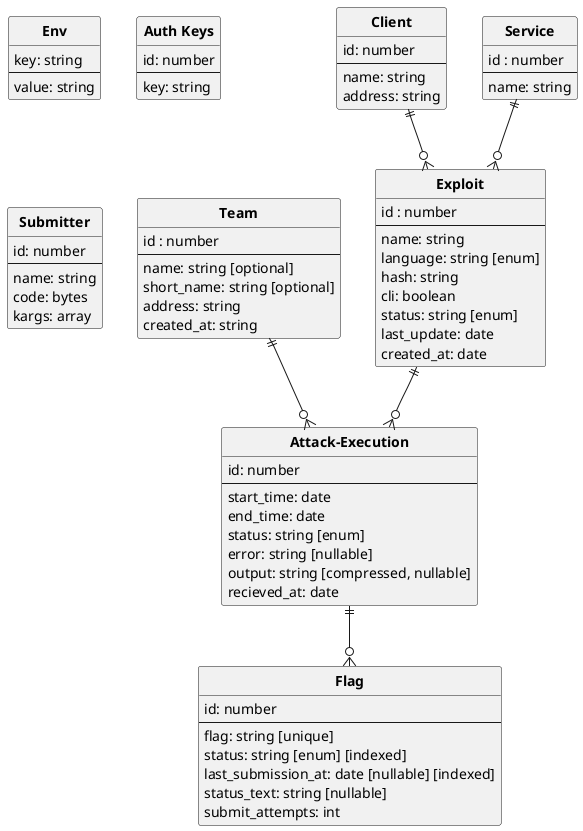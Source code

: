 @startuml er-schema
hide circle


entity "**Env**" as env {
    key: string
    --
    value: string
}

entity "**Exploit**" as exploit{
    id : number
    --
    name: string
    language: string [enum]
    hash: string
    cli: boolean
    status: string [enum]
    last_update: date
    created_at: date
}

entity "**Auth Keys**" as authkey{
    id: number
    --
    key: string
}

entity "**Flag**" as flag{
    id: number
    --
    flag: string [unique]
    status: string [enum] [indexed]
    last_submission_at: date [nullable] [indexed]
    status_text: string [nullable]
    submit_attempts: int
}

entity "**Attack-Execution**" as attack{
    id: number
    --
    start_time: date
    end_time: date
    status: string [enum]
    error: string [nullable]
    output: string [compressed, nullable]
    recieved_at: date
}

entity "**Client**" as client{
    id: number
    --
    name: string
    address: string
}

entity "**Service**" as service{
    id : number
    --
    name: string
}

entity "**Team**" as team{
    id : number
    --
    name: string [optional]
    short_name: string [optional]
    address: string
    created_at: string
}

entity "**Submitter**" as submitter{
    id: number
    --
    name: string
    code: bytes
    kargs: array 
}

service ||--o{ exploit
team ||--o{ attack
client ||--o{ exploit
exploit ||--o{ attack
attack ||--o{ flag

@enduml